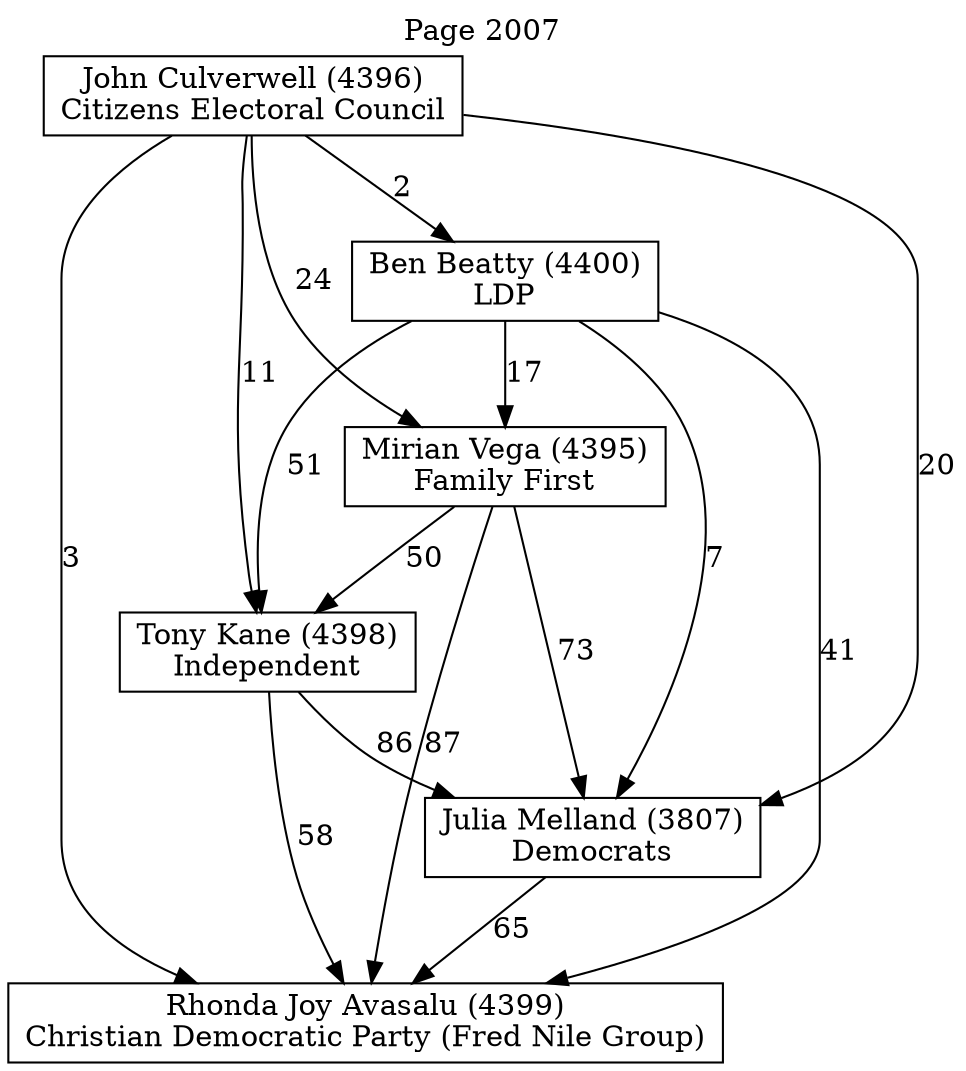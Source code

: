 // House preference flow
digraph "Rhonda Joy Avasalu (4399)_Page_2007" {
	graph [label="Page 2007" labelloc=t mclimit=10]
	node [shape=box]
	"Rhonda Joy Avasalu (4399)" [label="Rhonda Joy Avasalu (4399)
Christian Democratic Party (Fred Nile Group)"]
	"Julia Melland (3807)" [label="Julia Melland (3807)
Democrats"]
	"Tony Kane (4398)" [label="Tony Kane (4398)
Independent"]
	"Mirian Vega (4395)" [label="Mirian Vega (4395)
Family First"]
	"Ben Beatty (4400)" [label="Ben Beatty (4400)
LDP"]
	"John Culverwell (4396)" [label="John Culverwell (4396)
Citizens Electoral Council"]
	"Julia Melland (3807)" -> "Rhonda Joy Avasalu (4399)" [label=65]
	"Tony Kane (4398)" -> "Julia Melland (3807)" [label=86]
	"Mirian Vega (4395)" -> "Tony Kane (4398)" [label=50]
	"Ben Beatty (4400)" -> "Mirian Vega (4395)" [label=17]
	"John Culverwell (4396)" -> "Ben Beatty (4400)" [label=2]
	"Tony Kane (4398)" -> "Rhonda Joy Avasalu (4399)" [label=58]
	"Mirian Vega (4395)" -> "Rhonda Joy Avasalu (4399)" [label=87]
	"Ben Beatty (4400)" -> "Rhonda Joy Avasalu (4399)" [label=41]
	"John Culverwell (4396)" -> "Rhonda Joy Avasalu (4399)" [label=3]
	"John Culverwell (4396)" -> "Mirian Vega (4395)" [label=24]
	"Ben Beatty (4400)" -> "Tony Kane (4398)" [label=51]
	"John Culverwell (4396)" -> "Tony Kane (4398)" [label=11]
	"Mirian Vega (4395)" -> "Julia Melland (3807)" [label=73]
	"Ben Beatty (4400)" -> "Julia Melland (3807)" [label=7]
	"John Culverwell (4396)" -> "Julia Melland (3807)" [label=20]
}
